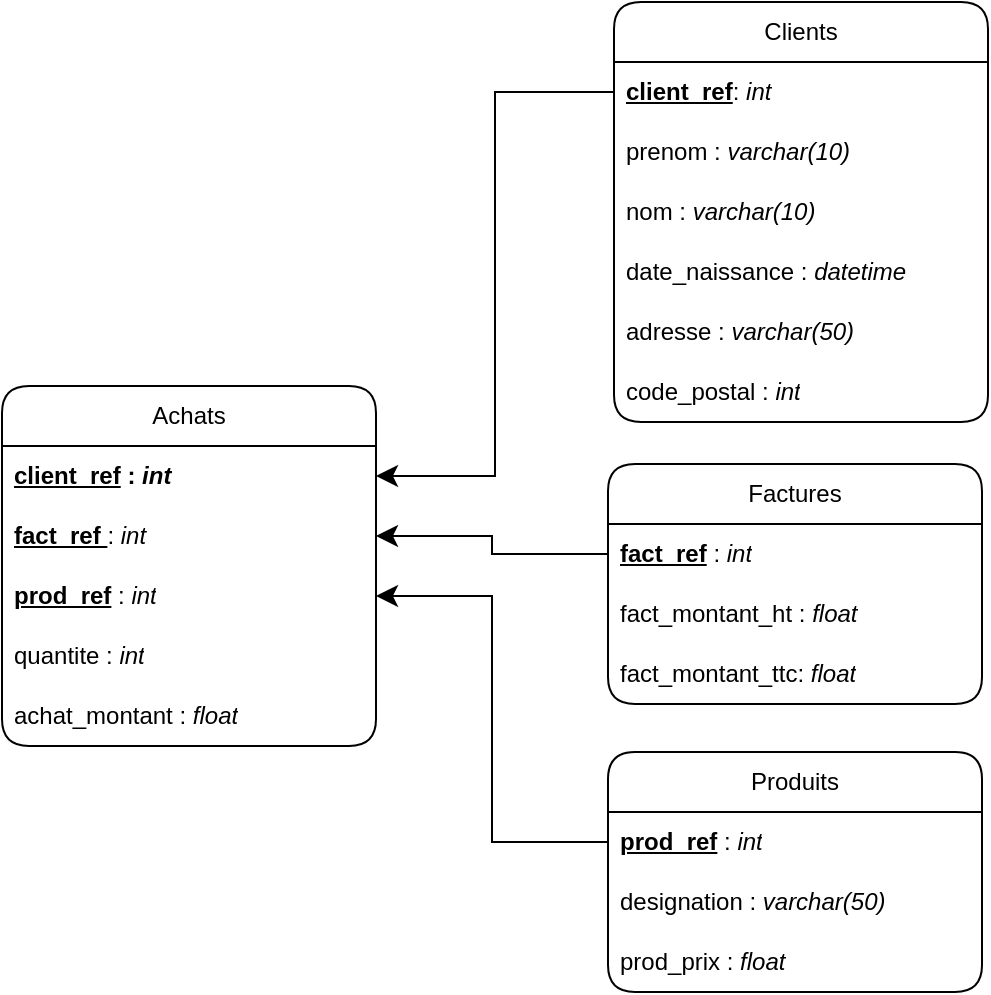 <mxfile>
    <diagram id="CufnOk9XA_8w0PhCLua5" name="Page-1">
        <mxGraphModel dx="859" dy="625" grid="0" gridSize="10" guides="1" tooltips="1" connect="1" arrows="1" fold="1" page="1" pageScale="1" pageWidth="1100" pageHeight="1100" background="none" math="0" shadow="0">
            <root>
                <mxCell id="0"/>
                <mxCell id="1" parent="0"/>
                <mxCell id="12" value="Produits" style="swimlane;fontStyle=0;childLayout=stackLayout;horizontal=1;startSize=30;horizontalStack=0;resizeParent=1;resizeParentMax=0;resizeLast=0;collapsible=1;marginBottom=0;whiteSpace=wrap;html=1;shadow=0;swimlaneLine=1;glass=0;rounded=1;fillColor=none;fillStyle=dashed;gradientColor=default;swimlaneFillColor=none;" parent="1" vertex="1">
                    <mxGeometry x="563" y="430" width="187" height="120" as="geometry"/>
                </mxCell>
                <mxCell id="13" value="&lt;u&gt;&lt;b&gt;prod_ref&lt;/b&gt;&lt;/u&gt;&amp;nbsp;:&amp;nbsp;&lt;i&gt;int&lt;/i&gt;" style="text;strokeColor=none;fillColor=none;align=left;verticalAlign=middle;spacingLeft=4;spacingRight=4;overflow=hidden;points=[[0,0.5],[1,0.5]];portConstraint=eastwest;rotatable=0;whiteSpace=wrap;html=1;shadow=0;swimlaneLine=1;glass=0;rounded=1;" parent="12" vertex="1">
                    <mxGeometry y="30" width="187" height="30" as="geometry"/>
                </mxCell>
                <mxCell id="15" value="designation :&amp;nbsp;&lt;i&gt;varchar(50)&lt;/i&gt;" style="text;strokeColor=none;fillColor=none;align=left;verticalAlign=middle;spacingLeft=4;spacingRight=4;overflow=hidden;points=[[0,0.5],[1,0.5]];portConstraint=eastwest;rotatable=0;whiteSpace=wrap;html=1;shadow=0;swimlaneLine=1;glass=0;rounded=1;" parent="12" vertex="1">
                    <mxGeometry y="60" width="187" height="30" as="geometry"/>
                </mxCell>
                <mxCell id="16" value="prod_prix :&amp;nbsp;&lt;i&gt;float&lt;/i&gt;" style="text;strokeColor=none;fillColor=none;align=left;verticalAlign=middle;spacingLeft=4;spacingRight=4;overflow=hidden;points=[[0,0.5],[1,0.5]];portConstraint=eastwest;rotatable=0;whiteSpace=wrap;html=1;shadow=0;swimlaneLine=1;glass=0;rounded=1;" parent="12" vertex="1">
                    <mxGeometry y="90" width="187" height="30" as="geometry"/>
                </mxCell>
                <mxCell id="17" value="Achats" style="swimlane;fontStyle=0;childLayout=stackLayout;horizontal=1;startSize=30;horizontalStack=0;resizeParent=1;resizeParentMax=0;resizeLast=0;collapsible=1;marginBottom=0;whiteSpace=wrap;html=1;shadow=0;swimlaneLine=1;glass=0;rounded=1;fillColor=none;" parent="1" vertex="1">
                    <mxGeometry x="260" y="247" width="187" height="180" as="geometry"/>
                </mxCell>
                <mxCell id="46" value="&lt;b&gt;&lt;u style=&quot;&quot;&gt;client_ref&lt;/u&gt; : &lt;i&gt;int&lt;/i&gt;&lt;/b&gt;" style="text;strokeColor=none;fillColor=none;align=left;verticalAlign=middle;spacingLeft=4;spacingRight=4;overflow=hidden;points=[[0,0.5],[1,0.5]];portConstraint=eastwest;rotatable=0;whiteSpace=wrap;html=1;shadow=0;swimlaneLine=1;glass=0;rounded=1;" parent="17" vertex="1">
                    <mxGeometry y="30" width="187" height="30" as="geometry"/>
                </mxCell>
                <mxCell id="51" value="&lt;b style=&quot;text-decoration-line: underline;&quot;&gt;fact_ref &lt;/b&gt;: &lt;i style=&quot;&quot;&gt;int&amp;nbsp;&lt;/i&gt;" style="text;strokeColor=none;fillColor=none;align=left;verticalAlign=middle;spacingLeft=4;spacingRight=4;overflow=hidden;points=[[0,0.5],[1,0.5]];portConstraint=eastwest;rotatable=0;whiteSpace=wrap;html=1;shadow=0;swimlaneLine=1;glass=0;rounded=1;" parent="17" vertex="1">
                    <mxGeometry y="60" width="187" height="30" as="geometry"/>
                </mxCell>
                <mxCell id="19" value="&lt;b&gt;&lt;u&gt;prod_ref&lt;/u&gt;&lt;/b&gt; : &lt;i&gt;int&lt;/i&gt;" style="text;strokeColor=none;fillColor=none;align=left;verticalAlign=middle;spacingLeft=4;spacingRight=4;overflow=hidden;points=[[0,0.5],[1,0.5]];portConstraint=eastwest;rotatable=0;whiteSpace=wrap;html=1;shadow=0;swimlaneLine=1;glass=0;rounded=1;" parent="17" vertex="1">
                    <mxGeometry y="90" width="187" height="30" as="geometry"/>
                </mxCell>
                <mxCell id="20" value="quantite : &lt;i&gt;int&lt;/i&gt;" style="text;strokeColor=none;fillColor=none;align=left;verticalAlign=middle;spacingLeft=4;spacingRight=4;overflow=hidden;points=[[0,0.5],[1,0.5]];portConstraint=eastwest;rotatable=0;whiteSpace=wrap;html=1;shadow=0;swimlaneLine=1;glass=0;rounded=1;" parent="17" vertex="1">
                    <mxGeometry y="120" width="187" height="30" as="geometry"/>
                </mxCell>
                <mxCell id="49" value="achat_montant : &lt;i&gt;float&lt;/i&gt;" style="text;strokeColor=none;fillColor=none;align=left;verticalAlign=middle;spacingLeft=4;spacingRight=4;overflow=hidden;points=[[0,0.5],[1,0.5]];portConstraint=eastwest;rotatable=0;whiteSpace=wrap;html=1;shadow=0;swimlaneLine=1;glass=0;rounded=1;" parent="17" vertex="1">
                    <mxGeometry y="150" width="187" height="30" as="geometry"/>
                </mxCell>
                <mxCell id="30" value="Clients" style="swimlane;fontStyle=0;childLayout=stackLayout;horizontal=1;startSize=30;horizontalStack=0;resizeParent=1;resizeParentMax=0;resizeLast=0;collapsible=1;marginBottom=0;whiteSpace=wrap;html=1;shadow=0;swimlaneLine=1;glass=0;rounded=1;fillColor=none;fillStyle=dashed;gradientColor=default;swimlaneFillColor=none;" parent="1" vertex="1">
                    <mxGeometry x="566" y="55" width="187" height="210" as="geometry"/>
                </mxCell>
                <mxCell id="31" value="&lt;b&gt;&lt;u&gt;client_ref&lt;/u&gt;&lt;/b&gt;:&amp;nbsp;&lt;i&gt;int&lt;/i&gt;" style="text;strokeColor=none;fillColor=none;align=left;verticalAlign=middle;spacingLeft=4;spacingRight=4;overflow=hidden;points=[[0,0.5],[1,0.5]];portConstraint=eastwest;rotatable=0;whiteSpace=wrap;html=1;shadow=0;swimlaneLine=1;glass=0;rounded=1;" parent="30" vertex="1">
                    <mxGeometry y="30" width="187" height="30" as="geometry"/>
                </mxCell>
                <mxCell id="32" value="prenom :&amp;nbsp;&lt;i&gt;varchar(10)&lt;/i&gt;" style="text;strokeColor=none;fillColor=none;align=left;verticalAlign=middle;spacingLeft=4;spacingRight=4;overflow=hidden;points=[[0,0.5],[1,0.5]];portConstraint=eastwest;rotatable=0;whiteSpace=wrap;html=1;shadow=0;swimlaneLine=1;glass=0;rounded=1;" parent="30" vertex="1">
                    <mxGeometry y="60" width="187" height="30" as="geometry"/>
                </mxCell>
                <mxCell id="33" value="nom : &lt;i&gt;varchar(10)&lt;/i&gt;" style="text;strokeColor=none;fillColor=none;align=left;verticalAlign=middle;spacingLeft=4;spacingRight=4;overflow=hidden;points=[[0,0.5],[1,0.5]];portConstraint=eastwest;rotatable=0;whiteSpace=wrap;html=1;shadow=0;swimlaneLine=1;glass=0;rounded=1;" parent="30" vertex="1">
                    <mxGeometry y="90" width="187" height="30" as="geometry"/>
                </mxCell>
                <mxCell id="34" value="date_naissance : &lt;i&gt;datetime&lt;/i&gt;" style="text;strokeColor=none;fillColor=none;align=left;verticalAlign=middle;spacingLeft=4;spacingRight=4;overflow=hidden;points=[[0,0.5],[1,0.5]];portConstraint=eastwest;rotatable=0;whiteSpace=wrap;html=1;shadow=0;swimlaneLine=1;glass=0;rounded=1;" parent="30" vertex="1">
                    <mxGeometry y="120" width="187" height="30" as="geometry"/>
                </mxCell>
                <mxCell id="70" value="adresse : &lt;i&gt;varchar(50)&lt;/i&gt;" style="text;strokeColor=none;fillColor=none;align=left;verticalAlign=middle;spacingLeft=4;spacingRight=4;overflow=hidden;points=[[0,0.5],[1,0.5]];portConstraint=eastwest;rotatable=0;whiteSpace=wrap;html=1;shadow=0;swimlaneLine=1;glass=0;rounded=1;" parent="30" vertex="1">
                    <mxGeometry y="150" width="187" height="30" as="geometry"/>
                </mxCell>
                <mxCell id="71" value="code_postal : &lt;i&gt;int&lt;/i&gt;" style="text;strokeColor=none;fillColor=none;align=left;verticalAlign=middle;spacingLeft=4;spacingRight=4;overflow=hidden;points=[[0,0.5],[1,0.5]];portConstraint=eastwest;rotatable=0;whiteSpace=wrap;html=1;shadow=0;swimlaneLine=1;glass=0;rounded=1;" parent="30" vertex="1">
                    <mxGeometry y="180" width="187" height="30" as="geometry"/>
                </mxCell>
                <mxCell id="44" value="Factures" style="swimlane;fontStyle=0;childLayout=stackLayout;horizontal=1;startSize=30;horizontalStack=0;resizeParent=1;resizeParentMax=0;resizeLast=0;collapsible=1;marginBottom=0;whiteSpace=wrap;html=1;shadow=0;swimlaneLine=1;glass=0;rounded=1;fillColor=none;" parent="1" vertex="1">
                    <mxGeometry x="563" y="286" width="187" height="120" as="geometry"/>
                </mxCell>
                <mxCell id="45" value="&lt;b&gt;&lt;u&gt;fact_ref&lt;/u&gt;&lt;/b&gt;&amp;nbsp;: &lt;i&gt;int&lt;/i&gt;" style="text;strokeColor=none;fillColor=none;align=left;verticalAlign=middle;spacingLeft=4;spacingRight=4;overflow=hidden;points=[[0,0.5],[1,0.5]];portConstraint=eastwest;rotatable=0;whiteSpace=wrap;html=1;shadow=0;swimlaneLine=1;glass=0;rounded=1;" parent="44" vertex="1">
                    <mxGeometry y="30" width="187" height="30" as="geometry"/>
                </mxCell>
                <mxCell id="47" value="fact_montant_ht : &lt;i&gt;float&lt;/i&gt;" style="text;strokeColor=none;fillColor=none;align=left;verticalAlign=middle;spacingLeft=4;spacingRight=4;overflow=hidden;points=[[0,0.5],[1,0.5]];portConstraint=eastwest;rotatable=0;whiteSpace=wrap;html=1;shadow=0;swimlaneLine=1;glass=0;rounded=1;" parent="44" vertex="1">
                    <mxGeometry y="60" width="187" height="30" as="geometry"/>
                </mxCell>
                <mxCell id="64" value="fact_montant_ttc: &lt;i&gt;float&lt;/i&gt;" style="text;strokeColor=none;fillColor=none;align=left;verticalAlign=middle;spacingLeft=4;spacingRight=4;overflow=hidden;points=[[0,0.5],[1,0.5]];portConstraint=eastwest;rotatable=0;whiteSpace=wrap;html=1;shadow=0;swimlaneLine=1;glass=0;rounded=1;" parent="44" vertex="1">
                    <mxGeometry y="90" width="187" height="30" as="geometry"/>
                </mxCell>
                <mxCell id="65" value="" style="edgeStyle=elbowEdgeStyle;elbow=horizontal;endArrow=classic;html=1;curved=0;rounded=0;endSize=8;startSize=8;labelBorderColor=none;strokeColor=default;targetPerimeterSpacing=13;jumpStyle=none;entryX=1;entryY=0.5;entryDx=0;entryDy=0;exitX=0;exitY=0.5;exitDx=0;exitDy=0;shadow=0;" parent="1" source="13" target="19" edge="1">
                    <mxGeometry width="50" height="50" relative="1" as="geometry">
                        <mxPoint x="425" y="629" as="sourcePoint"/>
                        <mxPoint x="475" y="579" as="targetPoint"/>
                    </mxGeometry>
                </mxCell>
                <mxCell id="68" value="" style="edgeStyle=elbowEdgeStyle;elbow=horizontal;endArrow=classic;html=1;curved=0;rounded=0;endSize=8;startSize=8;labelBorderColor=none;strokeColor=default;targetPerimeterSpacing=13;jumpStyle=none;exitX=0;exitY=0.5;exitDx=0;exitDy=0;entryX=1;entryY=0.5;entryDx=0;entryDy=0;shadow=0;" parent="1" source="31" target="46" edge="1">
                    <mxGeometry width="50" height="50" relative="1" as="geometry">
                        <mxPoint x="833" y="335" as="sourcePoint"/>
                        <mxPoint x="883" y="285" as="targetPoint"/>
                    </mxGeometry>
                </mxCell>
                <mxCell id="69" value="" style="edgeStyle=elbowEdgeStyle;elbow=horizontal;endArrow=classic;html=1;curved=0;rounded=0;endSize=8;startSize=8;labelBorderColor=none;strokeColor=default;targetPerimeterSpacing=13;jumpStyle=none;entryX=1;entryY=0.5;entryDx=0;entryDy=0;shadow=0;" parent="1" source="45" target="51" edge="1">
                    <mxGeometry width="50" height="50" relative="1" as="geometry">
                        <mxPoint x="487" y="334" as="sourcePoint"/>
                        <mxPoint x="537" y="284" as="targetPoint"/>
                    </mxGeometry>
                </mxCell>
            </root>
        </mxGraphModel>
    </diagram>
</mxfile>